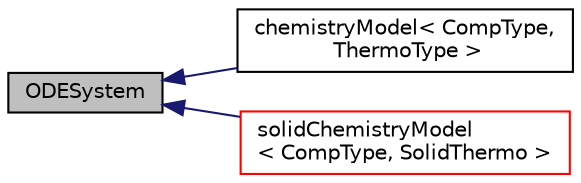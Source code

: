 digraph "ODESystem"
{
  bgcolor="transparent";
  edge [fontname="Helvetica",fontsize="10",labelfontname="Helvetica",labelfontsize="10"];
  node [fontname="Helvetica",fontsize="10",shape=record];
  rankdir="LR";
  Node1 [label="ODESystem",height=0.2,width=0.4,color="black", fillcolor="grey75", style="filled", fontcolor="black"];
  Node1 -> Node2 [dir="back",color="midnightblue",fontsize="10",style="solid",fontname="Helvetica"];
  Node2 [label="chemistryModel\< CompType,\l ThermoType \>",height=0.2,width=0.4,color="black",URL="$a00265.html",tooltip="Extends base chemistry model by adding a thermo package, and ODE functions. Introduces chemistry equa..."];
  Node1 -> Node3 [dir="back",color="midnightblue",fontsize="10",style="solid",fontname="Helvetica"];
  Node3 [label="solidChemistryModel\l\< CompType, SolidThermo \>",height=0.2,width=0.4,color="red",URL="$a02450.html",tooltip="Extends base solid chemistry model by adding a thermo package, and ODE functions. Introduces chemistr..."];
}
